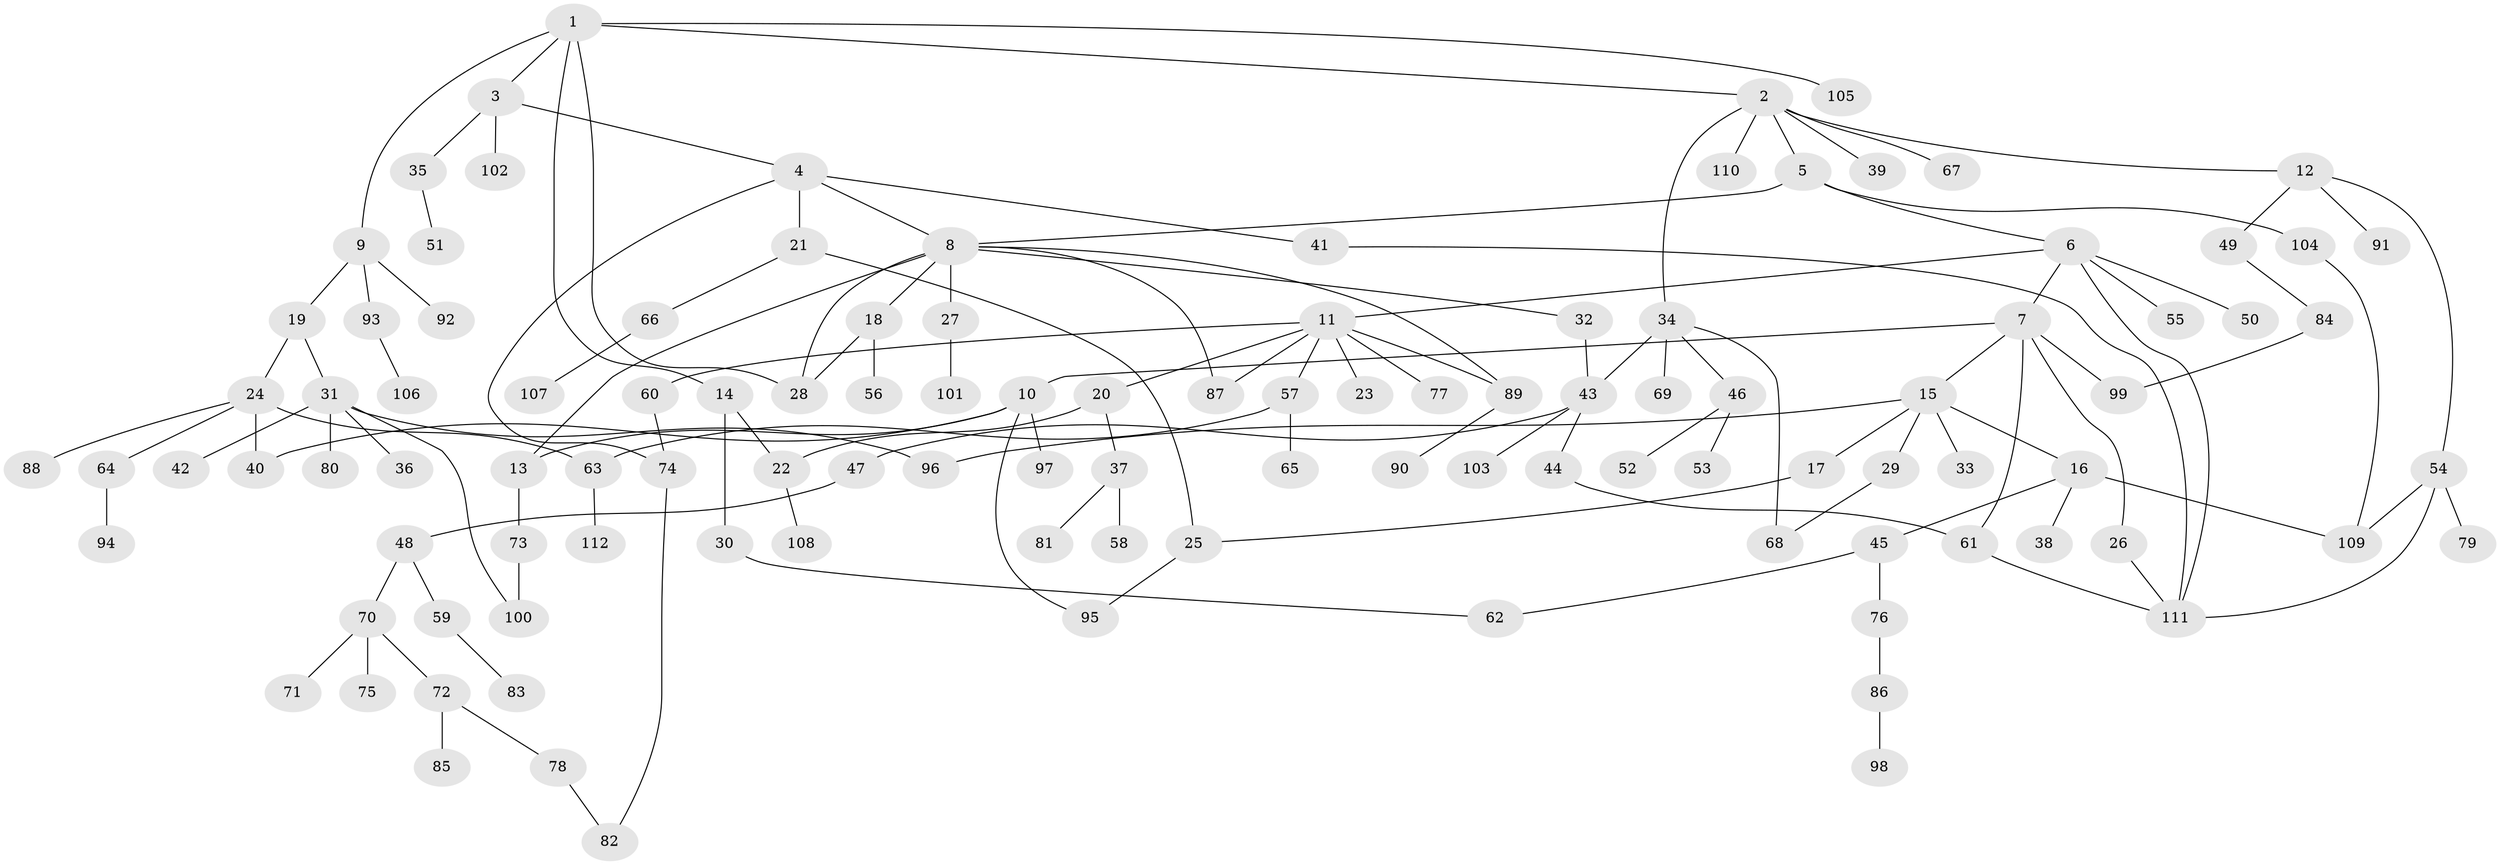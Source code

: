 // Generated by graph-tools (version 1.1) at 2025/01/03/09/25 03:01:03]
// undirected, 112 vertices, 137 edges
graph export_dot {
graph [start="1"]
  node [color=gray90,style=filled];
  1;
  2;
  3;
  4;
  5;
  6;
  7;
  8;
  9;
  10;
  11;
  12;
  13;
  14;
  15;
  16;
  17;
  18;
  19;
  20;
  21;
  22;
  23;
  24;
  25;
  26;
  27;
  28;
  29;
  30;
  31;
  32;
  33;
  34;
  35;
  36;
  37;
  38;
  39;
  40;
  41;
  42;
  43;
  44;
  45;
  46;
  47;
  48;
  49;
  50;
  51;
  52;
  53;
  54;
  55;
  56;
  57;
  58;
  59;
  60;
  61;
  62;
  63;
  64;
  65;
  66;
  67;
  68;
  69;
  70;
  71;
  72;
  73;
  74;
  75;
  76;
  77;
  78;
  79;
  80;
  81;
  82;
  83;
  84;
  85;
  86;
  87;
  88;
  89;
  90;
  91;
  92;
  93;
  94;
  95;
  96;
  97;
  98;
  99;
  100;
  101;
  102;
  103;
  104;
  105;
  106;
  107;
  108;
  109;
  110;
  111;
  112;
  1 -- 2;
  1 -- 3;
  1 -- 9;
  1 -- 14;
  1 -- 28;
  1 -- 105;
  2 -- 5;
  2 -- 12;
  2 -- 34;
  2 -- 39;
  2 -- 67;
  2 -- 110;
  3 -- 4;
  3 -- 35;
  3 -- 102;
  4 -- 21;
  4 -- 41;
  4 -- 74;
  4 -- 8;
  5 -- 6;
  5 -- 8;
  5 -- 104;
  6 -- 7;
  6 -- 11;
  6 -- 50;
  6 -- 55;
  6 -- 111;
  7 -- 10;
  7 -- 15;
  7 -- 26;
  7 -- 99;
  7 -- 61;
  8 -- 13;
  8 -- 18;
  8 -- 27;
  8 -- 32;
  8 -- 87;
  8 -- 89;
  8 -- 28;
  9 -- 19;
  9 -- 92;
  9 -- 93;
  10 -- 97;
  10 -- 40;
  10 -- 13;
  10 -- 95;
  11 -- 20;
  11 -- 23;
  11 -- 57;
  11 -- 60;
  11 -- 77;
  11 -- 89;
  11 -- 87;
  12 -- 49;
  12 -- 54;
  12 -- 91;
  13 -- 73;
  14 -- 30;
  14 -- 22;
  15 -- 16;
  15 -- 17;
  15 -- 29;
  15 -- 33;
  15 -- 96;
  16 -- 38;
  16 -- 45;
  16 -- 109;
  17 -- 25;
  18 -- 56;
  18 -- 28;
  19 -- 24;
  19 -- 31;
  20 -- 22;
  20 -- 37;
  21 -- 66;
  21 -- 25;
  22 -- 108;
  24 -- 40;
  24 -- 63;
  24 -- 64;
  24 -- 88;
  25 -- 95;
  26 -- 111;
  27 -- 101;
  29 -- 68;
  30 -- 62;
  31 -- 36;
  31 -- 42;
  31 -- 80;
  31 -- 96;
  31 -- 100;
  32 -- 43;
  34 -- 46;
  34 -- 69;
  34 -- 68;
  34 -- 43;
  35 -- 51;
  37 -- 58;
  37 -- 81;
  41 -- 111;
  43 -- 44;
  43 -- 47;
  43 -- 103;
  44 -- 61;
  45 -- 76;
  45 -- 62;
  46 -- 52;
  46 -- 53;
  47 -- 48;
  48 -- 59;
  48 -- 70;
  49 -- 84;
  54 -- 79;
  54 -- 109;
  54 -- 111;
  57 -- 65;
  57 -- 63;
  59 -- 83;
  60 -- 74;
  61 -- 111;
  63 -- 112;
  64 -- 94;
  66 -- 107;
  70 -- 71;
  70 -- 72;
  70 -- 75;
  72 -- 78;
  72 -- 85;
  73 -- 100;
  74 -- 82;
  76 -- 86;
  78 -- 82;
  84 -- 99;
  86 -- 98;
  89 -- 90;
  93 -- 106;
  104 -- 109;
}
